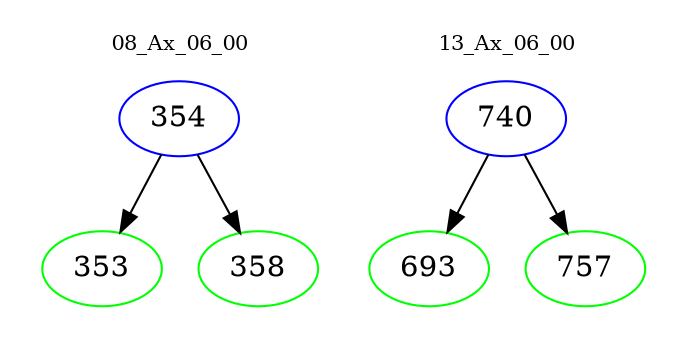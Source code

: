 digraph{
subgraph cluster_0 {
color = white
label = "08_Ax_06_00";
fontsize=10;
T0_354 [label="354", color="blue"]
T0_354 -> T0_353 [color="black"]
T0_353 [label="353", color="green"]
T0_354 -> T0_358 [color="black"]
T0_358 [label="358", color="green"]
}
subgraph cluster_1 {
color = white
label = "13_Ax_06_00";
fontsize=10;
T1_740 [label="740", color="blue"]
T1_740 -> T1_693 [color="black"]
T1_693 [label="693", color="green"]
T1_740 -> T1_757 [color="black"]
T1_757 [label="757", color="green"]
}
}
